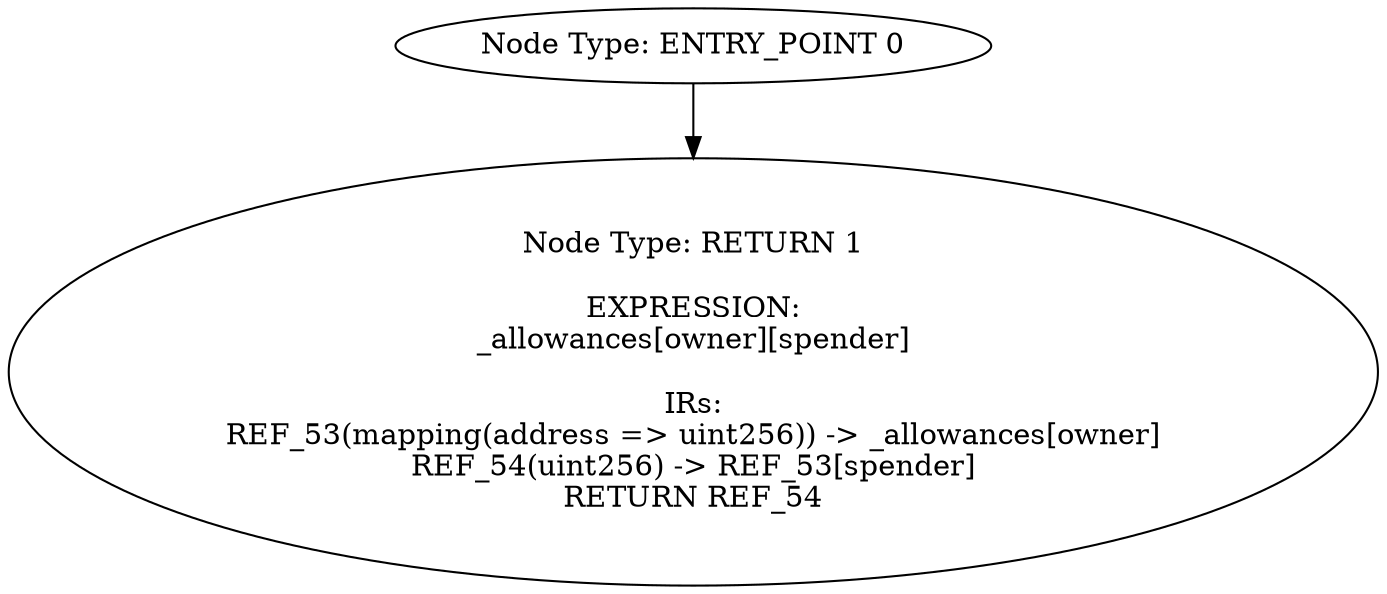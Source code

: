 digraph{
0[label="Node Type: ENTRY_POINT 0
"];
0->1;
1[label="Node Type: RETURN 1

EXPRESSION:
_allowances[owner][spender]

IRs:
REF_53(mapping(address => uint256)) -> _allowances[owner]
REF_54(uint256) -> REF_53[spender]
RETURN REF_54"];
}
